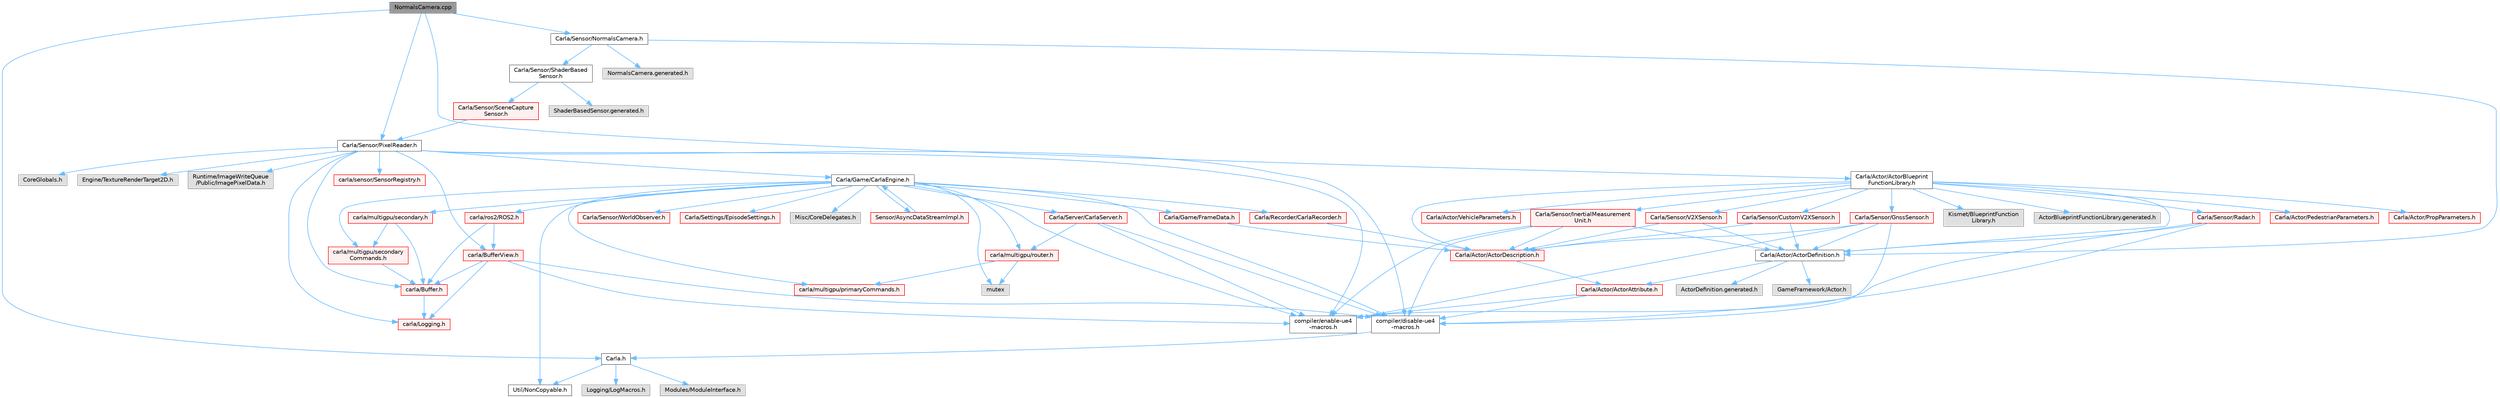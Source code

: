digraph "NormalsCamera.cpp"
{
 // INTERACTIVE_SVG=YES
 // LATEX_PDF_SIZE
  bgcolor="transparent";
  edge [fontname=Helvetica,fontsize=10,labelfontname=Helvetica,labelfontsize=10];
  node [fontname=Helvetica,fontsize=10,shape=box,height=0.2,width=0.4];
  Node1 [id="Node000001",label="NormalsCamera.cpp",height=0.2,width=0.4,color="gray40", fillcolor="grey60", style="filled", fontcolor="black",tooltip=" "];
  Node1 -> Node2 [id="edge1_Node000001_Node000002",color="steelblue1",style="solid",tooltip=" "];
  Node2 [id="Node000002",label="Carla.h",height=0.2,width=0.4,color="grey40", fillcolor="white", style="filled",URL="$d7/d7d/Carla_8h.html",tooltip=" "];
  Node2 -> Node3 [id="edge2_Node000002_Node000003",color="steelblue1",style="solid",tooltip=" "];
  Node3 [id="Node000003",label="Util/NonCopyable.h",height=0.2,width=0.4,color="grey40", fillcolor="white", style="filled",URL="$d4/d57/Unreal_2CarlaUE4_2Plugins_2Carla_2Source_2Carla_2Util_2NonCopyable_8h.html",tooltip=" "];
  Node2 -> Node4 [id="edge3_Node000002_Node000004",color="steelblue1",style="solid",tooltip=" "];
  Node4 [id="Node000004",label="Logging/LogMacros.h",height=0.2,width=0.4,color="grey60", fillcolor="#E0E0E0", style="filled",tooltip=" "];
  Node2 -> Node5 [id="edge4_Node000002_Node000005",color="steelblue1",style="solid",tooltip=" "];
  Node5 [id="Node000005",label="Modules/ModuleInterface.h",height=0.2,width=0.4,color="grey60", fillcolor="#E0E0E0", style="filled",tooltip=" "];
  Node1 -> Node6 [id="edge5_Node000001_Node000006",color="steelblue1",style="solid",tooltip=" "];
  Node6 [id="Node000006",label="Carla/Sensor/NormalsCamera.h",height=0.2,width=0.4,color="grey40", fillcolor="white", style="filled",URL="$df/d8f/NormalsCamera_8h.html",tooltip=" "];
  Node6 -> Node7 [id="edge6_Node000006_Node000007",color="steelblue1",style="solid",tooltip=" "];
  Node7 [id="Node000007",label="Carla/Sensor/ShaderBased\lSensor.h",height=0.2,width=0.4,color="grey40", fillcolor="white", style="filled",URL="$da/d69/ShaderBasedSensor_8h.html",tooltip=" "];
  Node7 -> Node8 [id="edge7_Node000007_Node000008",color="steelblue1",style="solid",tooltip=" "];
  Node8 [id="Node000008",label="Carla/Sensor/SceneCapture\lSensor.h",height=0.2,width=0.4,color="red", fillcolor="#FFF0F0", style="filled",URL="$d8/d95/SceneCaptureSensor_8h.html",tooltip=" "];
  Node8 -> Node9 [id="edge8_Node000008_Node000009",color="steelblue1",style="solid",tooltip=" "];
  Node9 [id="Node000009",label="Carla/Sensor/PixelReader.h",height=0.2,width=0.4,color="grey40", fillcolor="white", style="filled",URL="$df/d2e/PixelReader_8h.html",tooltip=" "];
  Node9 -> Node10 [id="edge9_Node000009_Node000010",color="steelblue1",style="solid",tooltip=" "];
  Node10 [id="Node000010",label="CoreGlobals.h",height=0.2,width=0.4,color="grey60", fillcolor="#E0E0E0", style="filled",tooltip=" "];
  Node9 -> Node11 [id="edge10_Node000009_Node000011",color="steelblue1",style="solid",tooltip=" "];
  Node11 [id="Node000011",label="Engine/TextureRenderTarget2D.h",height=0.2,width=0.4,color="grey60", fillcolor="#E0E0E0", style="filled",tooltip=" "];
  Node9 -> Node12 [id="edge11_Node000009_Node000012",color="steelblue1",style="solid",tooltip=" "];
  Node12 [id="Node000012",label="Runtime/ImageWriteQueue\l/Public/ImagePixelData.h",height=0.2,width=0.4,color="grey60", fillcolor="#E0E0E0", style="filled",tooltip=" "];
  Node9 -> Node13 [id="edge12_Node000009_Node000013",color="steelblue1",style="solid",tooltip=" "];
  Node13 [id="Node000013",label="Carla/Game/CarlaEngine.h",height=0.2,width=0.4,color="grey40", fillcolor="white", style="filled",URL="$d0/d11/CarlaEngine_8h.html",tooltip=" "];
  Node13 -> Node14 [id="edge13_Node000013_Node000014",color="steelblue1",style="solid",tooltip=" "];
  Node14 [id="Node000014",label="Carla/Recorder/CarlaRecorder.h",height=0.2,width=0.4,color="red", fillcolor="#FFF0F0", style="filled",URL="$d9/d6a/CarlaRecorder_8h.html",tooltip=" "];
  Node14 -> Node16 [id="edge14_Node000014_Node000016",color="steelblue1",style="solid",tooltip=" "];
  Node16 [id="Node000016",label="Carla/Actor/ActorDescription.h",height=0.2,width=0.4,color="red", fillcolor="#FFF0F0", style="filled",URL="$d4/de6/Unreal_2CarlaUE4_2Plugins_2Carla_2Source_2Carla_2Actor_2ActorDescription_8h.html",tooltip=" "];
  Node16 -> Node17 [id="edge15_Node000016_Node000017",color="steelblue1",style="solid",tooltip=" "];
  Node17 [id="Node000017",label="Carla/Actor/ActorAttribute.h",height=0.2,width=0.4,color="red", fillcolor="#FFF0F0", style="filled",URL="$d6/d1a/Unreal_2CarlaUE4_2Plugins_2Carla_2Source_2Carla_2Actor_2ActorAttribute_8h.html",tooltip=" "];
  Node17 -> Node18 [id="edge16_Node000017_Node000018",color="steelblue1",style="solid",tooltip=" "];
  Node18 [id="Node000018",label="compiler/disable-ue4\l-macros.h",height=0.2,width=0.4,color="grey40", fillcolor="white", style="filled",URL="$d2/d02/disable-ue4-macros_8h.html",tooltip=" "];
  Node18 -> Node2 [id="edge17_Node000018_Node000002",color="steelblue1",style="solid",tooltip=" "];
  Node17 -> Node21 [id="edge18_Node000017_Node000021",color="steelblue1",style="solid",tooltip=" "];
  Node21 [id="Node000021",label="compiler/enable-ue4\l-macros.h",height=0.2,width=0.4,color="grey40", fillcolor="white", style="filled",URL="$d9/da2/enable-ue4-macros_8h.html",tooltip=" "];
  Node13 -> Node99 [id="edge19_Node000013_Node000099",color="steelblue1",style="solid",tooltip=" "];
  Node99 [id="Node000099",label="Carla/Sensor/WorldObserver.h",height=0.2,width=0.4,color="red", fillcolor="#FFF0F0", style="filled",URL="$d8/deb/WorldObserver_8h.html",tooltip=" "];
  Node13 -> Node215 [id="edge20_Node000013_Node000215",color="steelblue1",style="solid",tooltip=" "];
  Node215 [id="Node000215",label="Carla/Server/CarlaServer.h",height=0.2,width=0.4,color="red", fillcolor="#FFF0F0", style="filled",URL="$d0/d35/CarlaServer_8h.html",tooltip=" "];
  Node215 -> Node18 [id="edge21_Node000215_Node000018",color="steelblue1",style="solid",tooltip=" "];
  Node215 -> Node237 [id="edge22_Node000215_Node000237",color="steelblue1",style="solid",tooltip=" "];
  Node237 [id="Node000237",label="carla/multigpu/router.h",height=0.2,width=0.4,color="red", fillcolor="#FFF0F0", style="filled",URL="$da/db7/router_8h.html",tooltip=" "];
  Node237 -> Node246 [id="edge23_Node000237_Node000246",color="steelblue1",style="solid",tooltip=" "];
  Node246 [id="Node000246",label="carla/multigpu/primaryCommands.h",height=0.2,width=0.4,color="red", fillcolor="#FFF0F0", style="filled",URL="$dd/dbf/primaryCommands_8h.html",tooltip=" "];
  Node237 -> Node211 [id="edge24_Node000237_Node000211",color="steelblue1",style="solid",tooltip=" "];
  Node211 [id="Node000211",label="mutex",height=0.2,width=0.4,color="grey60", fillcolor="#E0E0E0", style="filled",tooltip=" "];
  Node215 -> Node21 [id="edge25_Node000215_Node000021",color="steelblue1",style="solid",tooltip=" "];
  Node13 -> Node252 [id="edge26_Node000013_Node000252",color="steelblue1",style="solid",tooltip=" "];
  Node252 [id="Node000252",label="Carla/Settings/EpisodeSettings.h",height=0.2,width=0.4,color="red", fillcolor="#FFF0F0", style="filled",URL="$d8/d64/Unreal_2CarlaUE4_2Plugins_2Carla_2Source_2Carla_2Settings_2EpisodeSettings_8h.html",tooltip=" "];
  Node13 -> Node3 [id="edge27_Node000013_Node000003",color="steelblue1",style="solid",tooltip=" "];
  Node13 -> Node254 [id="edge28_Node000013_Node000254",color="steelblue1",style="solid",tooltip=" "];
  Node254 [id="Node000254",label="Carla/Game/FrameData.h",height=0.2,width=0.4,color="red", fillcolor="#FFF0F0", style="filled",URL="$d2/df1/FrameData_8h.html",tooltip=" "];
  Node254 -> Node16 [id="edge29_Node000254_Node000016",color="steelblue1",style="solid",tooltip=" "];
  Node13 -> Node316 [id="edge30_Node000013_Node000316",color="steelblue1",style="solid",tooltip=" "];
  Node316 [id="Node000316",label="Misc/CoreDelegates.h",height=0.2,width=0.4,color="grey60", fillcolor="#E0E0E0", style="filled",tooltip=" "];
  Node13 -> Node18 [id="edge31_Node000013_Node000018",color="steelblue1",style="solid",tooltip=" "];
  Node13 -> Node237 [id="edge32_Node000013_Node000237",color="steelblue1",style="solid",tooltip=" "];
  Node13 -> Node246 [id="edge33_Node000013_Node000246",color="steelblue1",style="solid",tooltip=" "];
  Node13 -> Node317 [id="edge34_Node000013_Node000317",color="steelblue1",style="solid",tooltip=" "];
  Node317 [id="Node000317",label="carla/multigpu/secondary.h",height=0.2,width=0.4,color="red", fillcolor="#FFF0F0", style="filled",URL="$de/df9/secondary_8h.html",tooltip=" "];
  Node317 -> Node102 [id="edge35_Node000317_Node000102",color="steelblue1",style="solid",tooltip=" "];
  Node102 [id="Node000102",label="carla/Buffer.h",height=0.2,width=0.4,color="red", fillcolor="#FFF0F0", style="filled",URL="$d2/dda/carla_2Buffer_8h.html",tooltip=" "];
  Node102 -> Node107 [id="edge36_Node000102_Node000107",color="steelblue1",style="solid",tooltip=" "];
  Node107 [id="Node000107",label="carla/Logging.h",height=0.2,width=0.4,color="red", fillcolor="#FFF0F0", style="filled",URL="$de/d87/Logging_8h.html",tooltip=" "];
  Node317 -> Node318 [id="edge37_Node000317_Node000318",color="steelblue1",style="solid",tooltip=" "];
  Node318 [id="Node000318",label="carla/multigpu/secondary\lCommands.h",height=0.2,width=0.4,color="red", fillcolor="#FFF0F0", style="filled",URL="$d6/d9a/secondaryCommands_8h.html",tooltip=" "];
  Node318 -> Node102 [id="edge38_Node000318_Node000102",color="steelblue1",style="solid",tooltip=" "];
  Node13 -> Node318 [id="edge39_Node000013_Node000318",color="steelblue1",style="solid",tooltip=" "];
  Node13 -> Node136 [id="edge40_Node000013_Node000136",color="steelblue1",style="solid",tooltip=" "];
  Node136 [id="Node000136",label="carla/ros2/ROS2.h",height=0.2,width=0.4,color="red", fillcolor="#FFF0F0", style="filled",URL="$da/db8/ROS2_8h.html",tooltip=" "];
  Node136 -> Node102 [id="edge41_Node000136_Node000102",color="steelblue1",style="solid",tooltip=" "];
  Node136 -> Node137 [id="edge42_Node000136_Node000137",color="steelblue1",style="solid",tooltip=" "];
  Node137 [id="Node000137",label="carla/BufferView.h",height=0.2,width=0.4,color="red", fillcolor="#FFF0F0", style="filled",URL="$d8/dee/BufferView_8h.html",tooltip=" "];
  Node137 -> Node102 [id="edge43_Node000137_Node000102",color="steelblue1",style="solid",tooltip=" "];
  Node137 -> Node107 [id="edge44_Node000137_Node000107",color="steelblue1",style="solid",tooltip=" "];
  Node137 -> Node21 [id="edge45_Node000137_Node000021",color="steelblue1",style="solid",tooltip=" "];
  Node137 -> Node18 [id="edge46_Node000137_Node000018",color="steelblue1",style="solid",tooltip=" "];
  Node13 -> Node21 [id="edge47_Node000013_Node000021",color="steelblue1",style="solid",tooltip=" "];
  Node13 -> Node211 [id="edge48_Node000013_Node000211",color="steelblue1",style="solid",tooltip=" "];
  Node13 -> Node319 [id="edge49_Node000013_Node000319",color="steelblue1",style="solid",tooltip=" "];
  Node319 [id="Node000319",label="Sensor/AsyncDataStreamImpl.h",height=0.2,width=0.4,color="red", fillcolor="#FFF0F0", style="filled",URL="$d0/d17/AsyncDataStreamImpl_8h.html",tooltip=" "];
  Node319 -> Node13 [id="edge50_Node000319_Node000013",color="steelblue1",style="solid",tooltip=" "];
  Node9 -> Node18 [id="edge51_Node000009_Node000018",color="steelblue1",style="solid",tooltip=" "];
  Node9 -> Node107 [id="edge52_Node000009_Node000107",color="steelblue1",style="solid",tooltip=" "];
  Node9 -> Node102 [id="edge53_Node000009_Node000102",color="steelblue1",style="solid",tooltip=" "];
  Node9 -> Node137 [id="edge54_Node000009_Node000137",color="steelblue1",style="solid",tooltip=" "];
  Node9 -> Node113 [id="edge55_Node000009_Node000113",color="steelblue1",style="solid",tooltip=" "];
  Node113 [id="Node000113",label="carla/sensor/SensorRegistry.h",height=0.2,width=0.4,color="red", fillcolor="#FFF0F0", style="filled",URL="$d4/d03/SensorRegistry_8h.html",tooltip=" "];
  Node9 -> Node21 [id="edge56_Node000009_Node000021",color="steelblue1",style="solid",tooltip=" "];
  Node7 -> Node352 [id="edge57_Node000007_Node000352",color="steelblue1",style="solid",tooltip=" "];
  Node352 [id="Node000352",label="ShaderBasedSensor.generated.h",height=0.2,width=0.4,color="grey60", fillcolor="#E0E0E0", style="filled",tooltip=" "];
  Node6 -> Node323 [id="edge58_Node000006_Node000323",color="steelblue1",style="solid",tooltip=" "];
  Node323 [id="Node000323",label="Carla/Actor/ActorDefinition.h",height=0.2,width=0.4,color="grey40", fillcolor="white", style="filled",URL="$d0/d65/Unreal_2CarlaUE4_2Plugins_2Carla_2Source_2Carla_2Actor_2ActorDefinition_8h.html",tooltip=" "];
  Node323 -> Node17 [id="edge59_Node000323_Node000017",color="steelblue1",style="solid",tooltip=" "];
  Node323 -> Node219 [id="edge60_Node000323_Node000219",color="steelblue1",style="solid",tooltip=" "];
  Node219 [id="Node000219",label="GameFramework/Actor.h",height=0.2,width=0.4,color="grey60", fillcolor="#E0E0E0", style="filled",tooltip=" "];
  Node323 -> Node324 [id="edge61_Node000323_Node000324",color="steelblue1",style="solid",tooltip=" "];
  Node324 [id="Node000324",label="ActorDefinition.generated.h",height=0.2,width=0.4,color="grey60", fillcolor="#E0E0E0", style="filled",tooltip=" "];
  Node6 -> Node353 [id="edge62_Node000006_Node000353",color="steelblue1",style="solid",tooltip=" "];
  Node353 [id="Node000353",label="NormalsCamera.generated.h",height=0.2,width=0.4,color="grey60", fillcolor="#E0E0E0", style="filled",tooltip=" "];
  Node1 -> Node9 [id="edge63_Node000001_Node000009",color="steelblue1",style="solid",tooltip=" "];
  Node1 -> Node354 [id="edge64_Node000001_Node000354",color="steelblue1",style="solid",tooltip=" "];
  Node354 [id="Node000354",label="Carla/Actor/ActorBlueprint\lFunctionLibrary.h",height=0.2,width=0.4,color="grey40", fillcolor="white", style="filled",URL="$d7/dda/ActorBlueprintFunctionLibrary_8h.html",tooltip=" "];
  Node354 -> Node323 [id="edge65_Node000354_Node000323",color="steelblue1",style="solid",tooltip=" "];
  Node354 -> Node16 [id="edge66_Node000354_Node000016",color="steelblue1",style="solid",tooltip=" "];
  Node354 -> Node355 [id="edge67_Node000354_Node000355",color="steelblue1",style="solid",tooltip=" "];
  Node355 [id="Node000355",label="Carla/Actor/PedestrianParameters.h",height=0.2,width=0.4,color="red", fillcolor="#FFF0F0", style="filled",URL="$d5/dca/PedestrianParameters_8h.html",tooltip=" "];
  Node354 -> Node358 [id="edge68_Node000354_Node000358",color="steelblue1",style="solid",tooltip=" "];
  Node358 [id="Node000358",label="Carla/Actor/PropParameters.h",height=0.2,width=0.4,color="red", fillcolor="#FFF0F0", style="filled",URL="$dc/d01/PropParameters_8h.html",tooltip=" "];
  Node354 -> Node361 [id="edge69_Node000354_Node000361",color="steelblue1",style="solid",tooltip=" "];
  Node361 [id="Node000361",label="Carla/Actor/VehicleParameters.h",height=0.2,width=0.4,color="red", fillcolor="#FFF0F0", style="filled",URL="$d1/d1b/VehicleParameters_8h.html",tooltip=" "];
  Node354 -> Node363 [id="edge70_Node000354_Node000363",color="steelblue1",style="solid",tooltip=" "];
  Node363 [id="Node000363",label="Carla/Sensor/GnssSensor.h",height=0.2,width=0.4,color="red", fillcolor="#FFF0F0", style="filled",URL="$d9/d73/GnssSensor_8h.html",tooltip=" "];
  Node363 -> Node323 [id="edge71_Node000363_Node000323",color="steelblue1",style="solid",tooltip=" "];
  Node363 -> Node16 [id="edge72_Node000363_Node000016",color="steelblue1",style="solid",tooltip=" "];
  Node363 -> Node18 [id="edge73_Node000363_Node000018",color="steelblue1",style="solid",tooltip=" "];
  Node363 -> Node21 [id="edge74_Node000363_Node000021",color="steelblue1",style="solid",tooltip=" "];
  Node354 -> Node365 [id="edge75_Node000354_Node000365",color="steelblue1",style="solid",tooltip=" "];
  Node365 [id="Node000365",label="Carla/Sensor/Radar.h",height=0.2,width=0.4,color="red", fillcolor="#FFF0F0", style="filled",URL="$d6/de9/Radar_8h.html",tooltip=" "];
  Node365 -> Node323 [id="edge76_Node000365_Node000323",color="steelblue1",style="solid",tooltip=" "];
  Node365 -> Node18 [id="edge77_Node000365_Node000018",color="steelblue1",style="solid",tooltip=" "];
  Node365 -> Node21 [id="edge78_Node000365_Node000021",color="steelblue1",style="solid",tooltip=" "];
  Node354 -> Node367 [id="edge79_Node000354_Node000367",color="steelblue1",style="solid",tooltip=" "];
  Node367 [id="Node000367",label="Carla/Sensor/InertialMeasurement\lUnit.h",height=0.2,width=0.4,color="red", fillcolor="#FFF0F0", style="filled",URL="$d7/dfa/InertialMeasurementUnit_8h.html",tooltip=" "];
  Node367 -> Node323 [id="edge80_Node000367_Node000323",color="steelblue1",style="solid",tooltip=" "];
  Node367 -> Node16 [id="edge81_Node000367_Node000016",color="steelblue1",style="solid",tooltip=" "];
  Node367 -> Node18 [id="edge82_Node000367_Node000018",color="steelblue1",style="solid",tooltip=" "];
  Node367 -> Node21 [id="edge83_Node000367_Node000021",color="steelblue1",style="solid",tooltip=" "];
  Node354 -> Node369 [id="edge84_Node000354_Node000369",color="steelblue1",style="solid",tooltip=" "];
  Node369 [id="Node000369",label="Carla/Sensor/V2XSensor.h",height=0.2,width=0.4,color="red", fillcolor="#FFF0F0", style="filled",URL="$d1/d71/V2XSensor_8h.html",tooltip=" "];
  Node369 -> Node323 [id="edge85_Node000369_Node000323",color="steelblue1",style="solid",tooltip=" "];
  Node369 -> Node16 [id="edge86_Node000369_Node000016",color="steelblue1",style="solid",tooltip=" "];
  Node354 -> Node374 [id="edge87_Node000354_Node000374",color="steelblue1",style="solid",tooltip=" "];
  Node374 [id="Node000374",label="Carla/Sensor/CustomV2XSensor.h",height=0.2,width=0.4,color="red", fillcolor="#FFF0F0", style="filled",URL="$df/d4b/CustomV2XSensor_8h.html",tooltip=" "];
  Node374 -> Node323 [id="edge88_Node000374_Node000323",color="steelblue1",style="solid",tooltip=" "];
  Node374 -> Node16 [id="edge89_Node000374_Node000016",color="steelblue1",style="solid",tooltip=" "];
  Node354 -> Node308 [id="edge90_Node000354_Node000308",color="steelblue1",style="solid",tooltip=" "];
  Node308 [id="Node000308",label="Kismet/BlueprintFunction\lLibrary.h",height=0.2,width=0.4,color="grey60", fillcolor="#E0E0E0", style="filled",tooltip=" "];
  Node354 -> Node376 [id="edge91_Node000354_Node000376",color="steelblue1",style="solid",tooltip=" "];
  Node376 [id="Node000376",label="ActorBlueprintFunctionLibrary.generated.h",height=0.2,width=0.4,color="grey60", fillcolor="#E0E0E0", style="filled",tooltip=" "];
}
